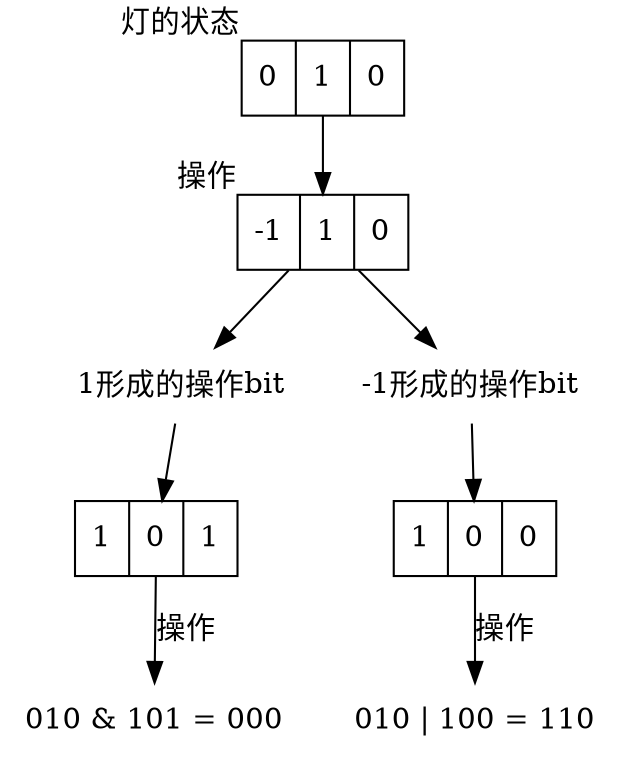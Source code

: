 digraph g {
    2[shape=record,label="0|1|0",xlabel="灯的状态"];

    1[shape=record,label="-1|1|0",xlabel="操作"];

    3[shape=record,label="1|0|1",xlabel=""];

    4[shape=record,label="1|0|0",xlabel=""];

    31[label="1形成的操作bit",shape="none"];
    41[label="-1形成的操作bit",shape="none"];


    2->1->{31,41};

    31->3;
        3->32[label="操作"];
    41->4;
        4->42[label="操作"];

    32[label="010 & 101 = 000",shape=plaintext]
    42[label="010 | 100 = 110",shape=plaintext]


}
